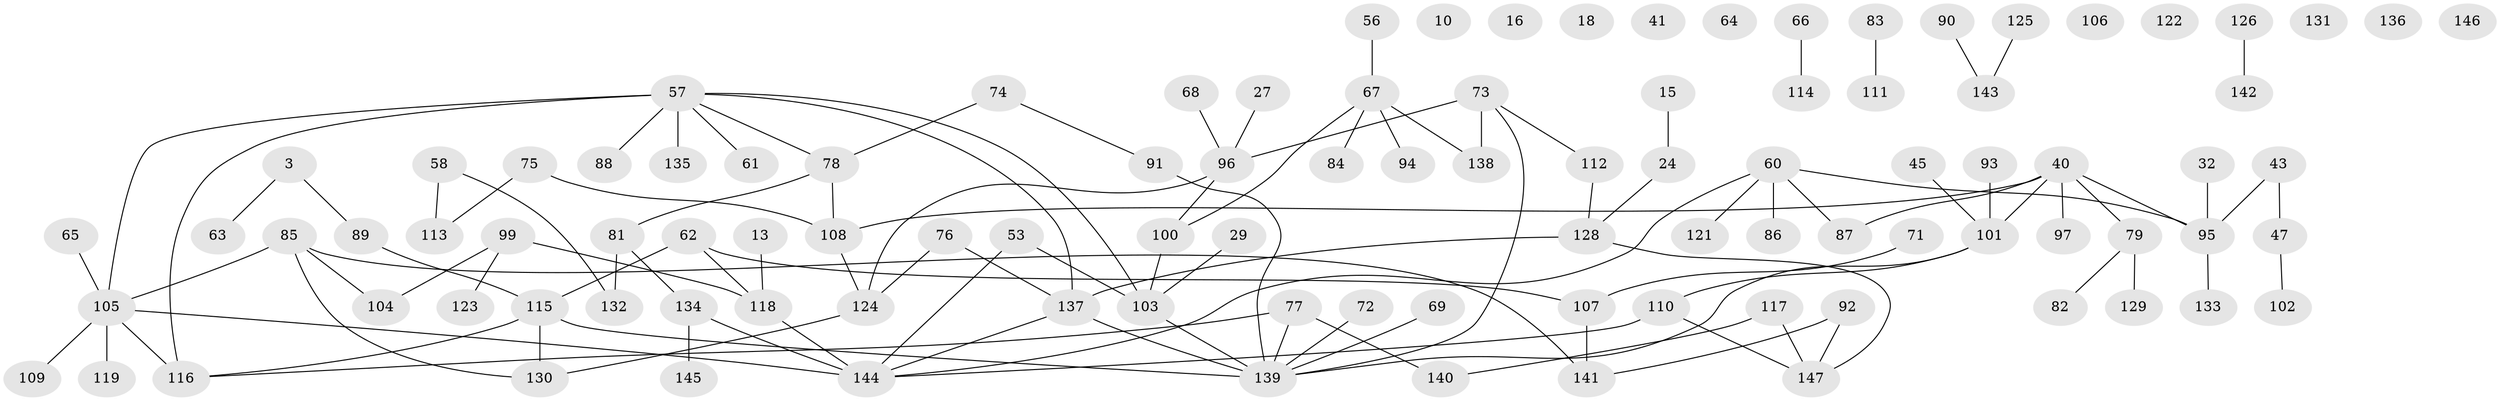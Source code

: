 // original degree distribution, {7: 0.006802721088435374, 4: 0.11564625850340136, 2: 0.2585034013605442, 3: 0.19727891156462585, 6: 0.013605442176870748, 0: 0.06802721088435375, 1: 0.2857142857142857, 5: 0.05442176870748299}
// Generated by graph-tools (version 1.1) at 2025/43/03/04/25 21:43:05]
// undirected, 102 vertices, 113 edges
graph export_dot {
graph [start="1"]
  node [color=gray90,style=filled];
  3;
  10;
  13;
  15;
  16;
  18;
  24;
  27;
  29;
  32;
  40 [super="+25+30"];
  41;
  43 [super="+20"];
  45;
  47;
  53;
  56;
  57 [super="+8+1"];
  58;
  60;
  61;
  62 [super="+52"];
  63;
  64;
  65;
  66;
  67 [super="+6+51"];
  68;
  69;
  71;
  72;
  73 [super="+38"];
  74 [super="+37"];
  75;
  76;
  77 [super="+35"];
  78;
  79;
  81 [super="+19+55"];
  82;
  83;
  84;
  85;
  86;
  87;
  88;
  89;
  90;
  91;
  92 [super="+11"];
  93;
  94;
  95;
  96 [super="+22"];
  97;
  99 [super="+39"];
  100;
  101 [super="+59"];
  102;
  103 [super="+54"];
  104;
  105 [super="+17+28+48+70"];
  106;
  107;
  108 [super="+2"];
  109;
  110 [super="+9"];
  111;
  112;
  113;
  114;
  115;
  116 [super="+80"];
  117;
  118;
  119;
  121;
  122;
  123;
  124;
  125;
  126;
  128;
  129;
  130 [super="+21"];
  131;
  132;
  133;
  134 [super="+7"];
  135;
  136;
  137 [super="+14+44+50+98"];
  138 [super="+120"];
  139 [super="+49+23+34+42+127"];
  140;
  141 [super="+36"];
  142;
  143;
  144 [super="+46"];
  145;
  146;
  147;
  3 -- 63;
  3 -- 89;
  13 -- 118;
  15 -- 24;
  24 -- 128;
  27 -- 96;
  29 -- 103;
  32 -- 95;
  40 -- 95;
  40 -- 108 [weight=2];
  40 -- 87;
  40 -- 97;
  40 -- 79;
  40 -- 101;
  43 -- 95;
  43 -- 47;
  45 -- 101;
  47 -- 102;
  53 -- 103;
  53 -- 144;
  56 -- 67;
  57 -- 116 [weight=3];
  57 -- 135;
  57 -- 78;
  57 -- 103;
  57 -- 88;
  57 -- 61;
  57 -- 137 [weight=2];
  57 -- 105;
  58 -- 113;
  58 -- 132;
  60 -- 86;
  60 -- 87;
  60 -- 95;
  60 -- 121;
  60 -- 144;
  62 -- 115;
  62 -- 118;
  62 -- 107;
  65 -- 105;
  66 -- 114;
  67 -- 84;
  67 -- 138;
  67 -- 100;
  67 -- 94;
  68 -- 96;
  69 -- 139;
  71 -- 107;
  72 -- 139;
  73 -- 112;
  73 -- 96;
  73 -- 138 [weight=2];
  73 -- 139;
  74 -- 78;
  74 -- 91;
  75 -- 113;
  75 -- 108;
  76 -- 124;
  76 -- 137;
  77 -- 140;
  77 -- 116 [weight=2];
  77 -- 139;
  78 -- 81;
  78 -- 108;
  79 -- 82;
  79 -- 129;
  81 -- 132;
  81 -- 134;
  83 -- 111;
  85 -- 104;
  85 -- 130;
  85 -- 141;
  85 -- 105;
  89 -- 115;
  90 -- 143;
  91 -- 139;
  92 -- 141;
  92 -- 147;
  93 -- 101;
  95 -- 133;
  96 -- 124;
  96 -- 100;
  99 -- 104;
  99 -- 118;
  99 -- 123;
  100 -- 103;
  101 -- 110;
  101 -- 139;
  103 -- 139;
  105 -- 116;
  105 -- 119;
  105 -- 144;
  105 -- 109;
  107 -- 141;
  108 -- 124;
  110 -- 147;
  110 -- 144;
  112 -- 128;
  115 -- 130;
  115 -- 116;
  115 -- 139;
  117 -- 140;
  117 -- 147;
  118 -- 144 [weight=2];
  124 -- 130;
  125 -- 143;
  126 -- 142;
  128 -- 147;
  128 -- 137;
  134 -- 145;
  134 -- 144;
  137 -- 139 [weight=2];
  137 -- 144;
}
